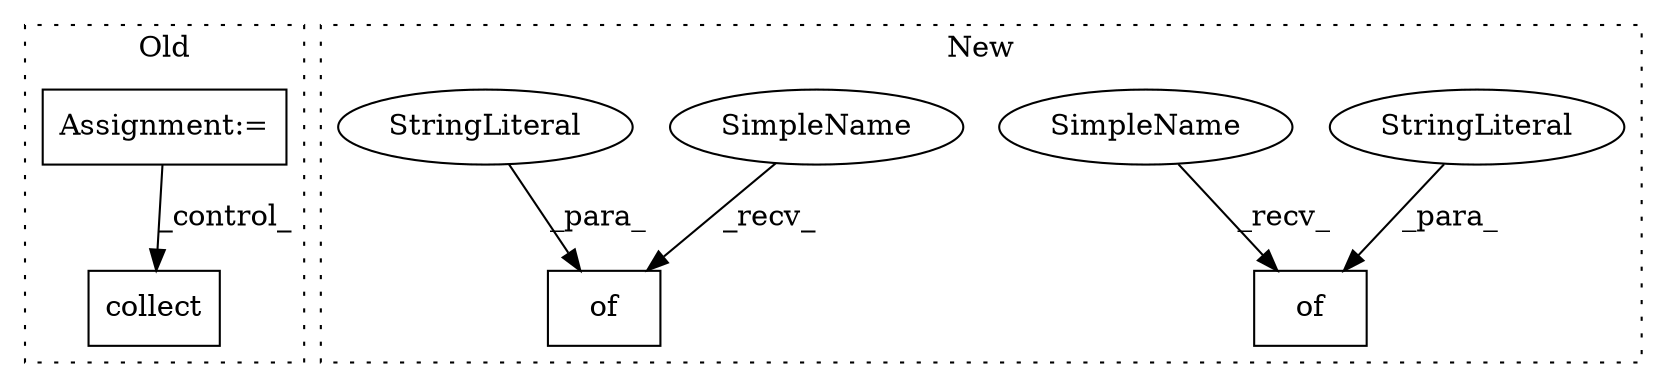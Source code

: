 digraph G {
subgraph cluster0 {
1 [label="collect" a="32" s="8913" l="9" shape="box"];
6 [label="Assignment:=" a="7" s="8303,8429" l="57,2" shape="box"];
label = "Old";
style="dotted";
}
subgraph cluster1 {
2 [label="of" a="32" s="9501,9517" l="3,1" shape="box"];
3 [label="StringLiteral" a="45" s="9504" l="7" shape="ellipse"];
4 [label="of" a="32" s="9284,9302" l="3,1" shape="box"];
5 [label="StringLiteral" a="45" s="9287" l="6" shape="ellipse"];
7 [label="SimpleName" a="42" s="9497" l="3" shape="ellipse"];
8 [label="SimpleName" a="42" s="9280" l="3" shape="ellipse"];
label = "New";
style="dotted";
}
3 -> 2 [label="_para_"];
5 -> 4 [label="_para_"];
6 -> 1 [label="_control_"];
7 -> 2 [label="_recv_"];
8 -> 4 [label="_recv_"];
}